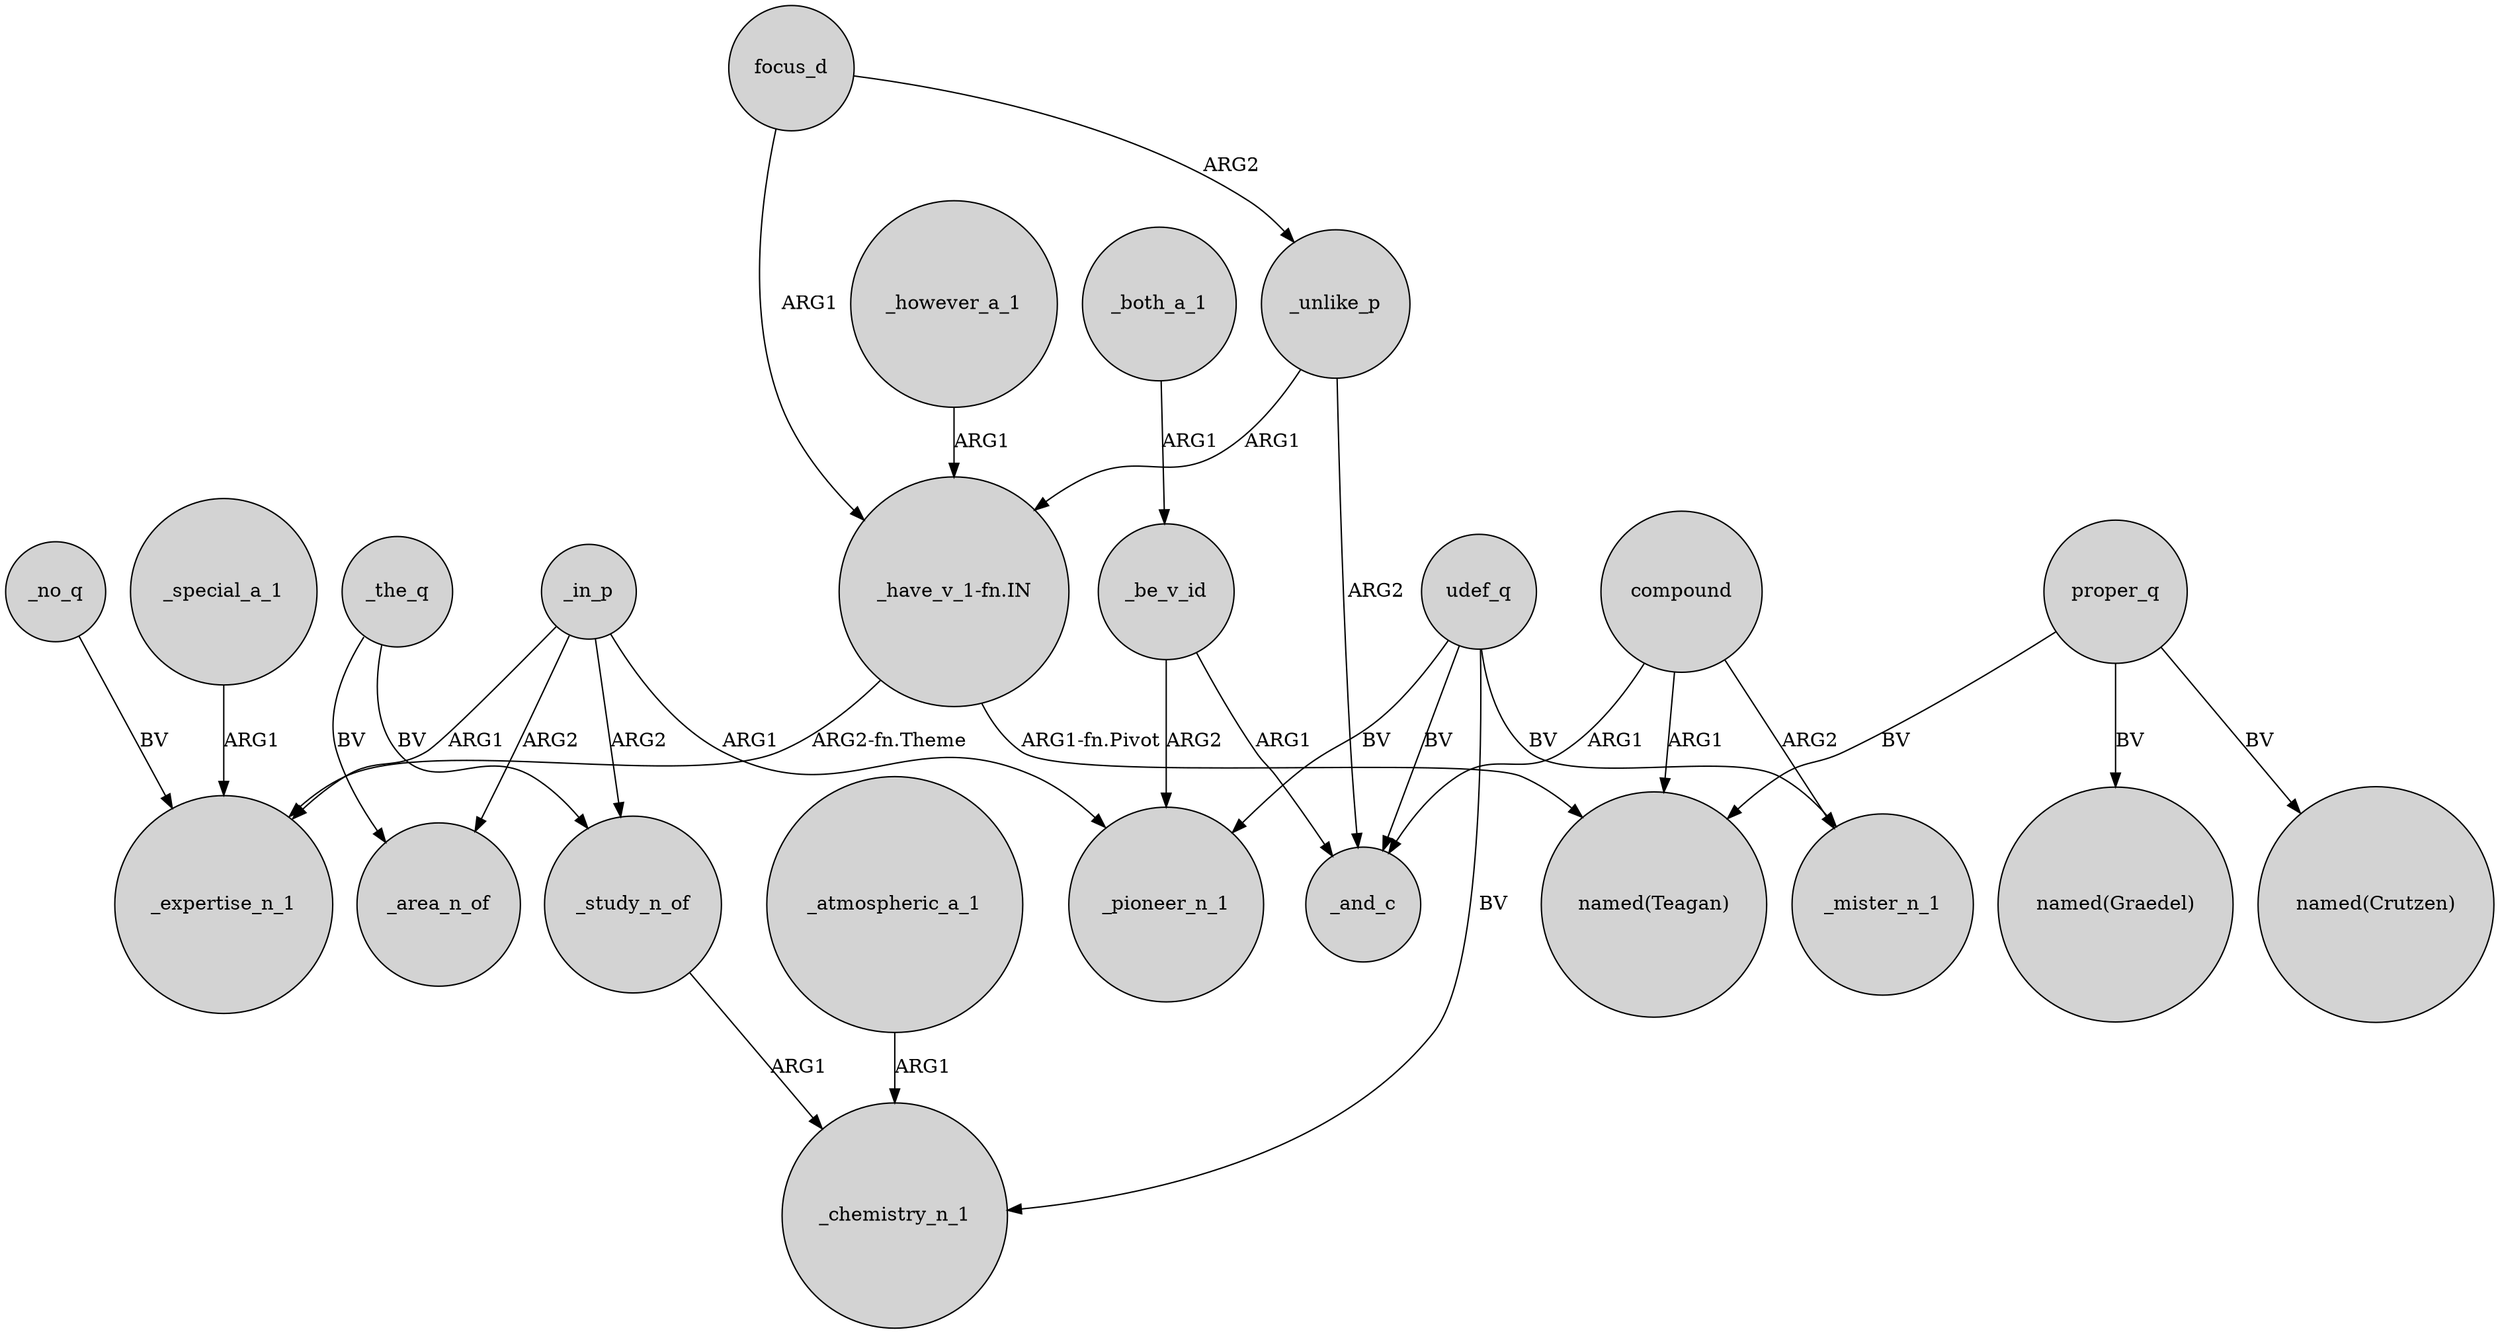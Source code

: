 digraph {
	node [shape=circle style=filled]
	focus_d -> "_have_v_1-fn.IN" [label=ARG1]
	_the_q -> _study_n_of [label=BV]
	_no_q -> _expertise_n_1 [label=BV]
	udef_q -> _pioneer_n_1 [label=BV]
	"_have_v_1-fn.IN" -> "named(Teagan)" [label="ARG1-fn.Pivot"]
	_however_a_1 -> "_have_v_1-fn.IN" [label=ARG1]
	_in_p -> _expertise_n_1 [label=ARG1]
	_study_n_of -> _chemistry_n_1 [label=ARG1]
	compound -> _mister_n_1 [label=ARG2]
	udef_q -> _mister_n_1 [label=BV]
	proper_q -> "named(Crutzen)" [label=BV]
	compound -> "named(Teagan)" [label=ARG1]
	_be_v_id -> _and_c [label=ARG1]
	proper_q -> "named(Graedel)" [label=BV]
	proper_q -> "named(Teagan)" [label=BV]
	_atmospheric_a_1 -> _chemistry_n_1 [label=ARG1]
	compound -> _and_c [label=ARG1]
	_special_a_1 -> _expertise_n_1 [label=ARG1]
	_be_v_id -> _pioneer_n_1 [label=ARG2]
	_in_p -> _pioneer_n_1 [label=ARG1]
	_the_q -> _area_n_of [label=BV]
	"_have_v_1-fn.IN" -> _expertise_n_1 [label="ARG2-fn.Theme"]
	_in_p -> _study_n_of [label=ARG2]
	_in_p -> _area_n_of [label=ARG2]
	focus_d -> _unlike_p [label=ARG2]
	_both_a_1 -> _be_v_id [label=ARG1]
	udef_q -> _and_c [label=BV]
	udef_q -> _chemistry_n_1 [label=BV]
	_unlike_p -> "_have_v_1-fn.IN" [label=ARG1]
	_unlike_p -> _and_c [label=ARG2]
}
